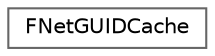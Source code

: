 digraph "Graphical Class Hierarchy"
{
 // INTERACTIVE_SVG=YES
 // LATEX_PDF_SIZE
  bgcolor="transparent";
  edge [fontname=Helvetica,fontsize=10,labelfontname=Helvetica,labelfontsize=10];
  node [fontname=Helvetica,fontsize=10,shape=box,height=0.2,width=0.4];
  rankdir="LR";
  Node0 [id="Node000000",label="FNetGUIDCache",height=0.2,width=0.4,color="grey40", fillcolor="white", style="filled",URL="$d6/d28/classFNetGUIDCache.html",tooltip=" "];
}
